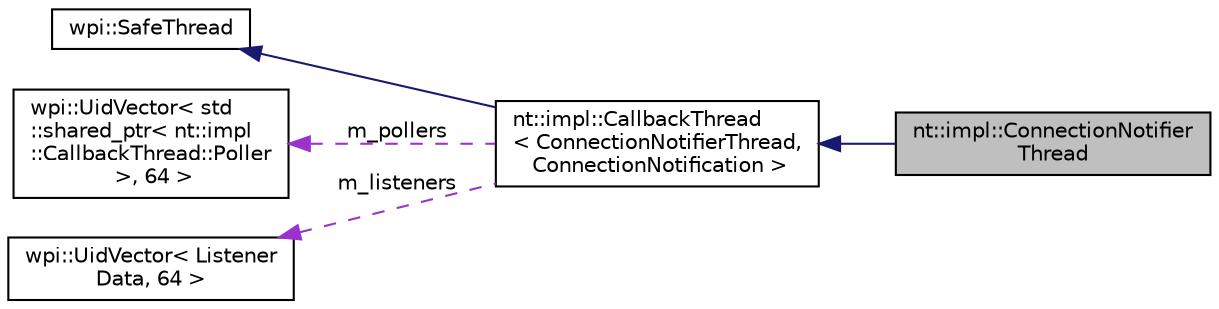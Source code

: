 digraph "nt::impl::ConnectionNotifierThread"
{
  edge [fontname="Helvetica",fontsize="10",labelfontname="Helvetica",labelfontsize="10"];
  node [fontname="Helvetica",fontsize="10",shape=record];
  rankdir="LR";
  Node1 [label="nt::impl::ConnectionNotifier\lThread",height=0.2,width=0.4,color="black", fillcolor="grey75", style="filled", fontcolor="black"];
  Node2 -> Node1 [dir="back",color="midnightblue",fontsize="10",style="solid",fontname="Helvetica"];
  Node2 [label="nt::impl::CallbackThread\l\< ConnectionNotifierThread,\l ConnectionNotification \>",height=0.2,width=0.4,color="black", fillcolor="white", style="filled",URL="$classnt_1_1impl_1_1CallbackThread.html"];
  Node3 -> Node2 [dir="back",color="midnightblue",fontsize="10",style="solid",fontname="Helvetica"];
  Node3 [label="wpi::SafeThread",height=0.2,width=0.4,color="black", fillcolor="white", style="filled",URL="$classwpi_1_1SafeThread.html"];
  Node4 -> Node2 [dir="back",color="darkorchid3",fontsize="10",style="dashed",label=" m_pollers" ,fontname="Helvetica"];
  Node4 [label="wpi::UidVector\< std\l::shared_ptr\< nt::impl\l::CallbackThread::Poller\l \>, 64 \>",height=0.2,width=0.4,color="black", fillcolor="white", style="filled",URL="$classwpi_1_1UidVector.html"];
  Node5 -> Node2 [dir="back",color="darkorchid3",fontsize="10",style="dashed",label=" m_listeners" ,fontname="Helvetica"];
  Node5 [label="wpi::UidVector\< Listener\lData, 64 \>",height=0.2,width=0.4,color="black", fillcolor="white", style="filled",URL="$classwpi_1_1UidVector.html"];
}
